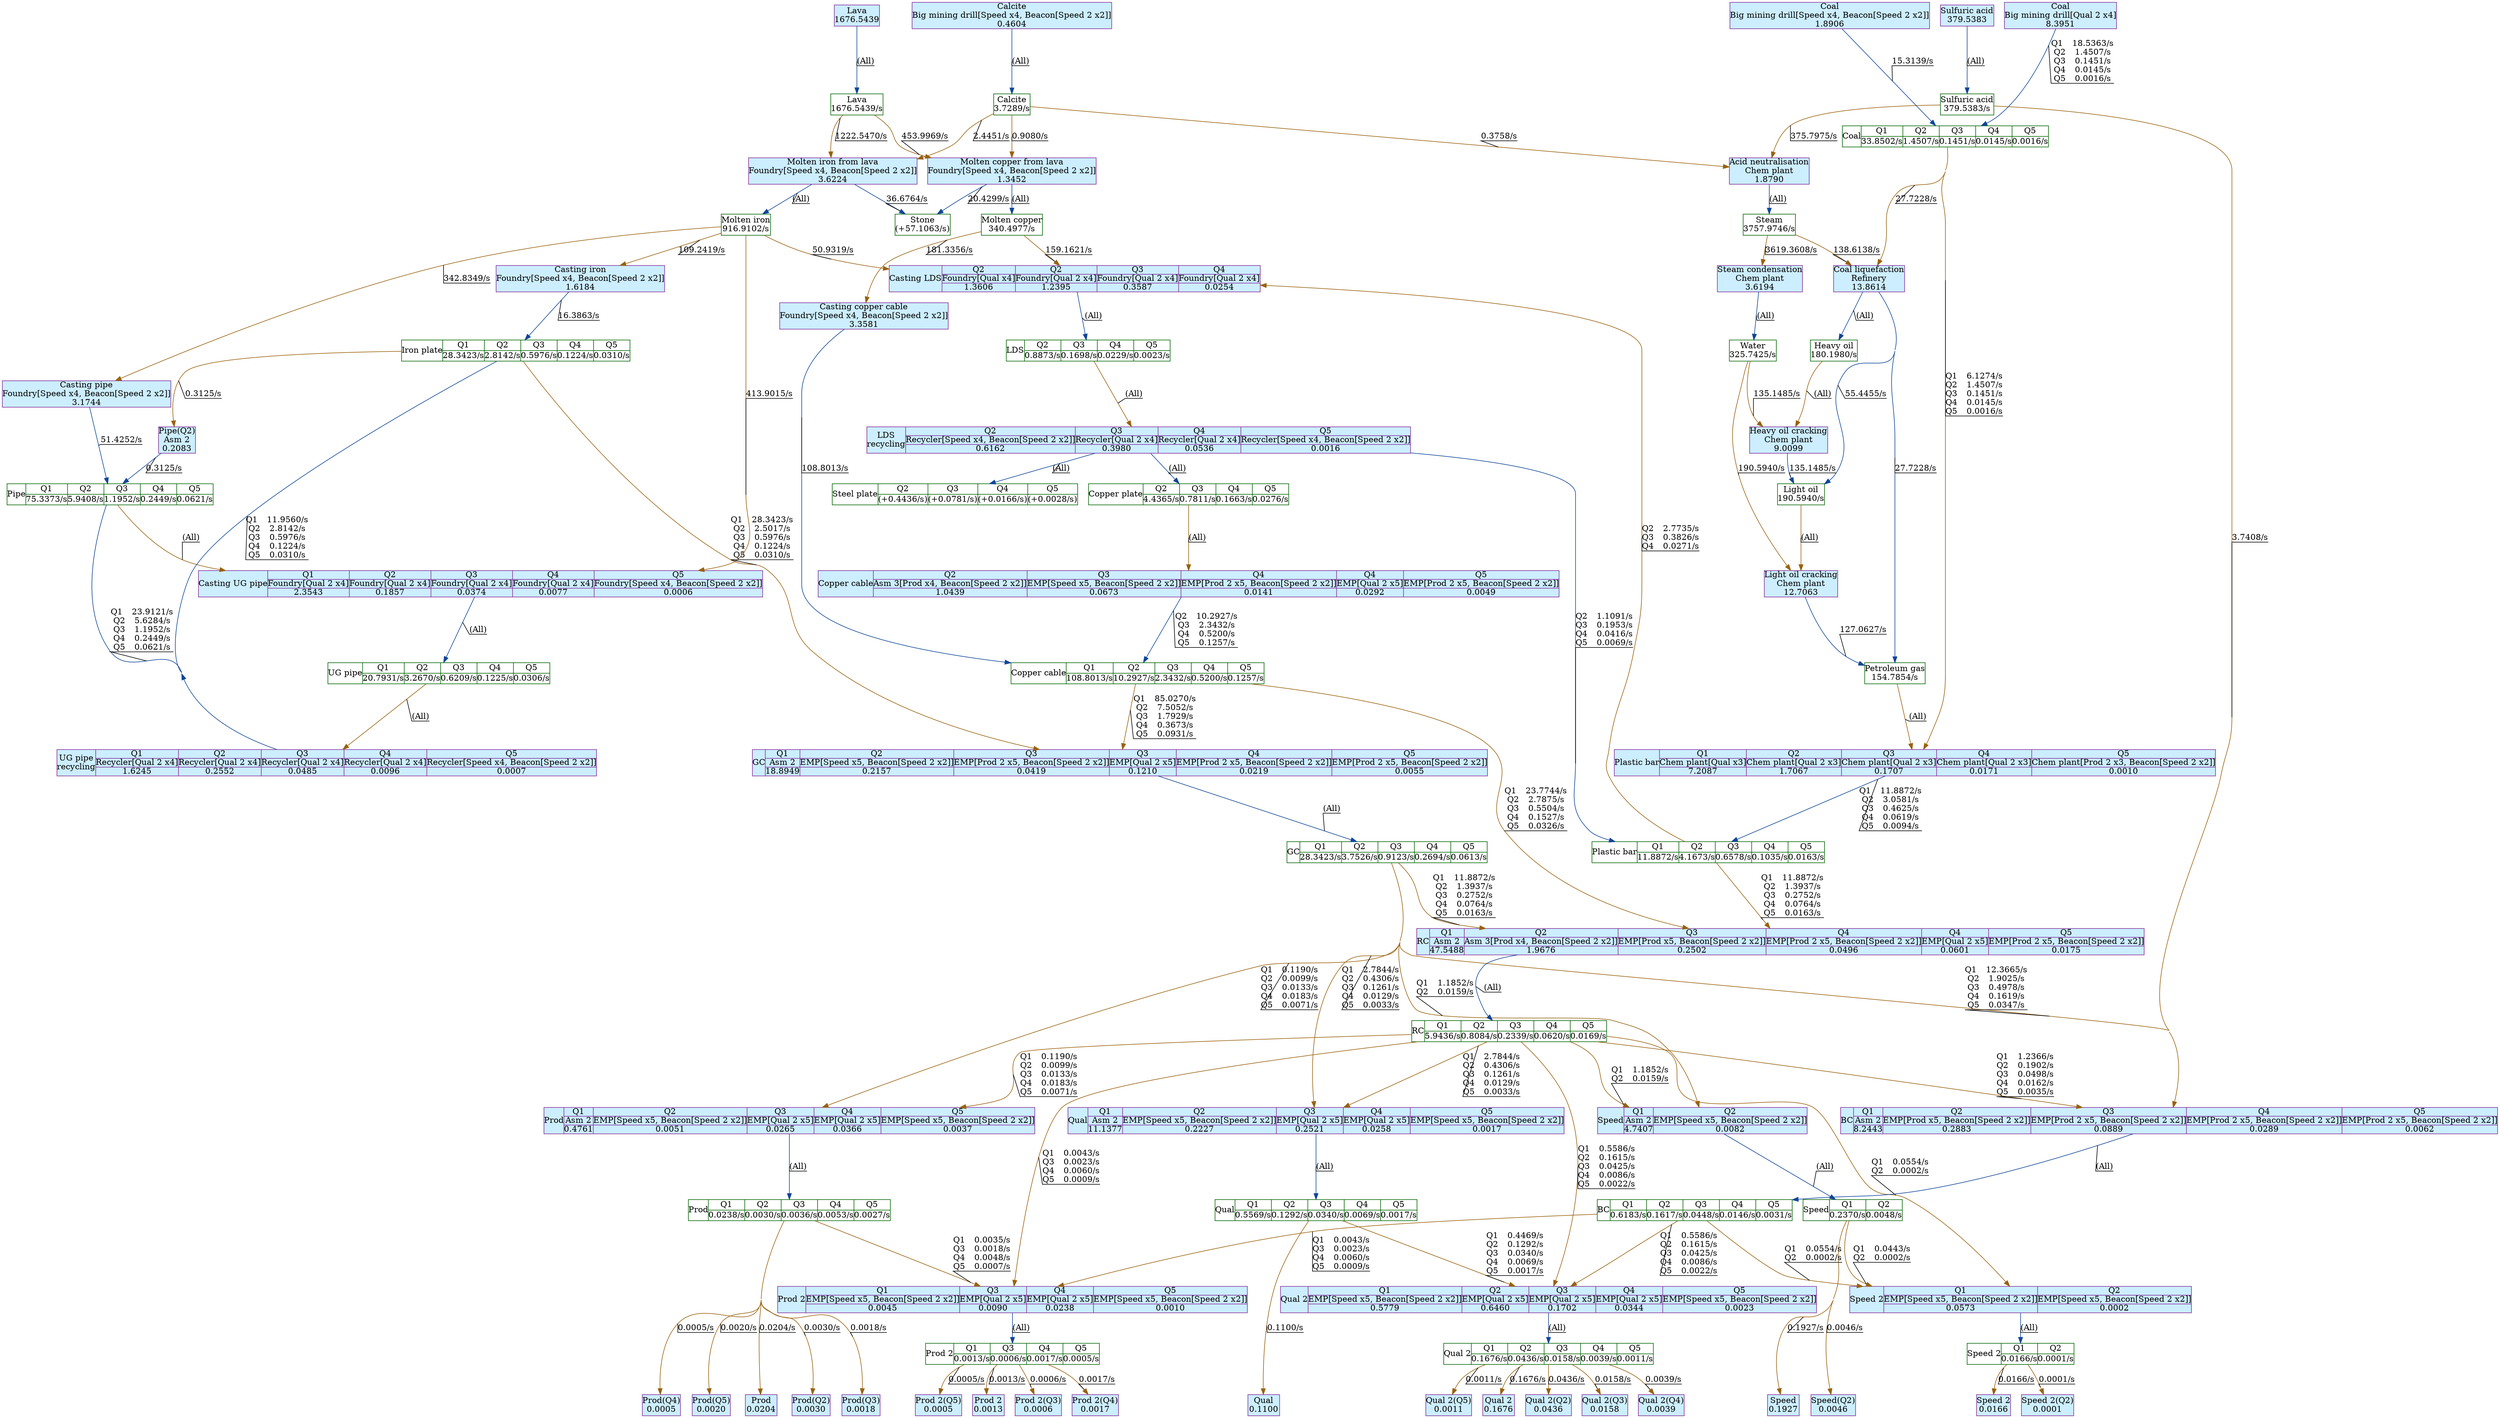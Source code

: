 digraph {
    layout="dot"
    concentrate=true
    node [shape="box"; margin=0]
    edge [decorate=true]
    0 [color="#006400"; label="Lava
1676.5439/s"]
    1 [color="#006400"; label="Sulfuric acid
379.5383/s"]
    2 [color="#006400"; label="Steam
3757.9746/s"]
    3 [color="#006400"; label="Calcite
3.7289/s"]
    4 [color="#006400"; label="Water
325.7425/s"]
    5 [color="#006400"; label="Light oil
190.5940/s"]
    6 [color="#006400"; label="Heavy oil
180.1980/s"]
    7 [color="#006400"; label="Petroleum gas
154.7854/s"]
    8 [color="#006400"; label="Molten iron
916.9102/s"]
    9 [color="#006400"; label="Stone
(+57.1063/s)"]
    10 [color="#006400"; label="Molten copper
340.4977/s"]
    11 [style="filled"; color="#842e99"; fillcolor="#cceeff"; label="Lava
1676.5439"]
    12 [style="filled"; color="#842e99"; fillcolor="#cceeff"; label="Sulfuric acid
379.5383"]
    13 [style="filled"; color="#842e99"; fillcolor="#cceeff"; label="Speed
0.1927"]
    14 [style="filled"; color="#842e99"; fillcolor="#cceeff"; label="Speed(Q2)
0.0046"]
    15 [style="filled"; color="#842e99"; fillcolor="#cceeff"; label="Prod
0.0204"]
    16 [style="filled"; color="#842e99"; fillcolor="#cceeff"; label="Prod(Q2)
0.0030"]
    17 [style="filled"; color="#842e99"; fillcolor="#cceeff"; label="Prod(Q3)
0.0018"]
    18 [style="filled"; color="#842e99"; fillcolor="#cceeff"; label="Prod(Q4)
0.0005"]
    19 [style="filled"; color="#842e99"; fillcolor="#cceeff"; label="Prod(Q5)
0.0020"]
    20 [style="filled"; color="#842e99"; fillcolor="#cceeff"; label="Qual
0.1100"]
    21 [style="filled"; color="#842e99"; fillcolor="#cceeff"; label="Speed 2
0.0166"]
    22 [style="filled"; color="#842e99"; fillcolor="#cceeff"; label="Speed 2(Q2)
0.0001"]
    23 [style="filled"; color="#842e99"; fillcolor="#cceeff"; label="Prod 2
0.0013"]
    24 [style="filled"; color="#842e99"; fillcolor="#cceeff"; label="Prod 2(Q3)
0.0006"]
    25 [style="filled"; color="#842e99"; fillcolor="#cceeff"; label="Prod 2(Q4)
0.0017"]
    26 [style="filled"; color="#842e99"; fillcolor="#cceeff"; label="Prod 2(Q5)
0.0005"]
    27 [style="filled"; color="#842e99"; fillcolor="#cceeff"; label="Qual 2
0.1676"]
    28 [style="filled"; color="#842e99"; fillcolor="#cceeff"; label="Qual 2(Q2)
0.0436"]
    29 [style="filled"; color="#842e99"; fillcolor="#cceeff"; label="Qual 2(Q3)
0.0158"]
    30 [style="filled"; color="#842e99"; fillcolor="#cceeff"; label="Qual 2(Q4)
0.0039"]
    31 [style="filled"; color="#842e99"; fillcolor="#cceeff"; label="Qual 2(Q5)
0.0011"]
    32 [style="filled"; color="#842e99"; fillcolor="#cceeff"; label="Pipe(Q2)
Asm 2
0.2083"]
    33 [style="filled"; color="#842e99"; fillcolor="#cceeff"; label="Acid neutralisation
Chem plant
1.8790"]
    34 [style="filled"; color="#842e99"; fillcolor="#cceeff"; label="Steam condensation
Chem plant
3.6194"]
    35 [style="filled"; color="#842e99"; fillcolor="#cceeff"; label="Heavy oil cracking
Chem plant
9.0099"]
    36 [style="filled"; color="#842e99"; fillcolor="#cceeff"; label="Light oil cracking
Chem plant
12.7063"]
    37 [style="filled"; color="#842e99"; fillcolor="#cceeff"; label="Coal liquefaction
Refinery
13.8614"]
    38 [style="filled"; color="#842e99"; fillcolor="#cceeff"; label="Molten iron from lava
Foundry[Speed x4, Beacon[Speed 2 x2]]
3.6224"]
    39 [style="filled"; color="#842e99"; fillcolor="#cceeff"; label="Molten copper from lava
Foundry[Speed x4, Beacon[Speed 2 x2]]
1.3452"]
    40 [style="filled"; color="#842e99"; fillcolor="#cceeff"; label="Casting iron
Foundry[Speed x4, Beacon[Speed 2 x2]]
1.6184"]
    41 [style="filled"; color="#842e99"; fillcolor="#cceeff"; label="Casting pipe
Foundry[Speed x4, Beacon[Speed 2 x2]]
3.1744"]
    42 [style="filled"; color="#842e99"; fillcolor="#cceeff"; label="Casting copper cable
Foundry[Speed x4, Beacon[Speed 2 x2]]
3.3581"]
    43 [style="filled"; color="#842e99"; fillcolor="#cceeff"; label="Calcite
Big mining drill[Speed x4, Beacon[Speed 2 x2]]
0.4604"]
    44 [style="filled"; color="#842e99"; fillcolor="#cceeff"; label="Coal
Big mining drill[Speed x4, Beacon[Speed 2 x2]]
1.8906"]
    45 [style="filled"; color="#842e99"; fillcolor="#cceeff"; label="Coal
Big mining drill[Qual 2 x4]
8.3951"]
    46 [color="#006400"; label="{Speed}|{Q1|0.2370/s}|{Q2|0.0048/s}"; shape="record"]
    47 [color="#006400"; label="{Prod}|{Q1|0.0238/s}|{Q2|0.0030/s}|{Q3|0.0036/s}|{Q4|0.0053/s}|{Q5|0.0027/s}"; shape="record"]
    48 [color="#006400"; label="{Qual}|{Q1|0.5569/s}|{Q2|0.1292/s}|{Q3|0.0340/s}|{Q4|0.0069/s}|{Q5|0.0017/s}"; shape="record"]
    49 [color="#006400"; label="{Speed 2}|{Q1|0.0166/s}|{Q2|0.0001/s}"; shape="record"]
    50 [color="#006400"; label="{Prod 2}|{Q1|0.0013/s}|{Q3|0.0006/s}|{Q4|0.0017/s}|{Q5|0.0005/s}"; shape="record"]
    51 [color="#006400"; label="{Qual 2}|{Q1|0.1676/s}|{Q2|0.0436/s}|{Q3|0.0158/s}|{Q4|0.0039/s}|{Q5|0.0011/s}"; shape="record"]
    52 [color="#006400"; label="{Copper cable}|{Q1|108.8013/s}|{Q2|10.2927/s}|{Q3|2.3432/s}|{Q4|0.5200/s}|{Q5|0.1257/s}"; shape="record"]
    53 [color="#006400"; label="{Copper plate}|{Q2|4.4365/s}|{Q3|0.7811/s}|{Q4|0.1663/s}|{Q5|0.0276/s}"; shape="record"]
    54 [color="#006400"; label="{RC}|{Q1|5.9436/s}|{Q2|0.8084/s}|{Q3|0.2339/s}|{Q4|0.0620/s}|{Q5|0.0169/s}"; shape="record"]
    55 [color="#006400"; label="{GC}|{Q1|28.3423/s}|{Q2|3.7526/s}|{Q3|0.9123/s}|{Q4|0.2694/s}|{Q5|0.0613/s}"; shape="record"]
    56 [color="#006400"; label="{Plastic bar}|{Q1|11.8872/s}|{Q2|4.1673/s}|{Q3|0.6578/s}|{Q4|0.1035/s}|{Q5|0.0163/s}"; shape="record"]
    57 [color="#006400"; label="{Pipe}|{Q1|75.3373/s}|{Q2|5.9408/s}|{Q3|1.1952/s}|{Q4|0.2449/s}|{Q5|0.0621/s}"; shape="record"]
    58 [color="#006400"; label="{Iron plate}|{Q1|28.3423/s}|{Q2|2.8142/s}|{Q3|0.5976/s}|{Q4|0.1224/s}|{Q5|0.0310/s}"; shape="record"]
    59 [color="#006400"; label="{BC}|{Q1|0.6183/s}|{Q2|0.1617/s}|{Q3|0.0448/s}|{Q4|0.0146/s}|{Q5|0.0031/s}"; shape="record"]
    60 [color="#006400"; label="{Coal}|{Q1|33.8502/s}|{Q2|1.4507/s}|{Q3|0.1451/s}|{Q4|0.0145/s}|{Q5|0.0016/s}"; shape="record"]
    61 [color="#006400"; label="{UG pipe}|{Q1|20.7931/s}|{Q2|3.2670/s}|{Q3|0.6209/s}|{Q4|0.1225/s}|{Q5|0.0306/s}"; shape="record"]
    62 [color="#006400"; label="{LDS}|{Q2|0.8873/s}|{Q3|0.1698/s}|{Q4|0.0229/s}|{Q5|0.0023/s}"; shape="record"]
    63 [color="#006400"; label="{Steel plate}|{Q2|(+0.4436/s)}|{Q3|(+0.0781/s)}|{Q4|(+0.0166/s)}|{Q5|(+0.0028/s)}"; shape="record"]
    64 [style="filled"; color="#842e99"; fillcolor="#cceeff"; label="{Copper cable}|{Q2|Asm 3[Prod x4, Beacon[Speed 2 x2]]|1.0439}|{Q3|EMP[Speed x5, Beacon[Speed 2 x2]]|0.0673}|{Q4|EMP[Prod 2 x5, Beacon[Speed 2 x2]]|0.0141}|{Q4|EMP[Qual 2 x5]|0.0292}|{Q5|EMP[Prod 2 x5, Beacon[Speed 2 x2]]|0.0049}"; shape="record"]
    65 [style="filled"; color="#842e99"; fillcolor="#cceeff"; label="{RC}|{Q1|Asm 2|47.5488}|{Q2|Asm 3[Prod x4, Beacon[Speed 2 x2]]|1.9676}|{Q3|EMP[Prod x5, Beacon[Speed 2 x2]]|0.2502}|{Q4|EMP[Prod 2 x5, Beacon[Speed 2 x2]]|0.0496}|{Q4|EMP[Qual 2 x5]|0.0601}|{Q5|EMP[Prod 2 x5, Beacon[Speed 2 x2]]|0.0175}"; shape="record"]
    66 [style="filled"; color="#842e99"; fillcolor="#cceeff"; label="{Speed}|{Q1|Asm 2|4.7407}|{Q2|EMP[Speed x5, Beacon[Speed 2 x2]]|0.0082}"; shape="record"]
    67 [style="filled"; color="#842e99"; fillcolor="#cceeff"; label="{Prod}|{Q1|Asm 2|0.4761}|{Q2|EMP[Speed x5, Beacon[Speed 2 x2]]|0.0051}|{Q3|EMP[Qual 2 x5]|0.0265}|{Q4|EMP[Qual 2 x5]|0.0366}|{Q5|EMP[Speed x5, Beacon[Speed 2 x2]]|0.0037}"; shape="record"]
    68 [style="filled"; color="#842e99"; fillcolor="#cceeff"; label="{GC}|{Q1|Asm 2|18.8949}|{Q2|EMP[Speed x5, Beacon[Speed 2 x2]]|0.2157}|{Q3|EMP[Prod 2 x5, Beacon[Speed 2 x2]]|0.0419}|{Q3|EMP[Qual 2 x5]|0.1210}|{Q4|EMP[Prod 2 x5, Beacon[Speed 2 x2]]|0.0219}|{Q5|EMP[Prod 2 x5, Beacon[Speed 2 x2]]|0.0055}"; shape="record"]
    69 [style="filled"; color="#842e99"; fillcolor="#cceeff"; label="{Qual}|{Q1|Asm 2|11.1377}|{Q2|EMP[Speed x5, Beacon[Speed 2 x2]]|0.2227}|{Q3|EMP[Qual 2 x5]|0.2521}|{Q4|EMP[Qual 2 x5]|0.0258}|{Q5|EMP[Speed x5, Beacon[Speed 2 x2]]|0.0017}"; shape="record"]
    70 [style="filled"; color="#842e99"; fillcolor="#cceeff"; label="{BC}|{Q1|Asm 2|8.2443}|{Q2|EMP[Prod x5, Beacon[Speed 2 x2]]|0.2883}|{Q3|EMP[Prod 2 x5, Beacon[Speed 2 x2]]|0.0889}|{Q4|EMP[Prod 2 x5, Beacon[Speed 2 x2]]|0.0289}|{Q5|EMP[Prod 2 x5, Beacon[Speed 2 x2]]|0.0062}"; shape="record"]
    71 [style="filled"; color="#842e99"; fillcolor="#cceeff"; label="{Plastic bar}|{Q1|Chem plant[Qual x3]|7.2087}|{Q2|Chem plant[Qual 2 x3]|1.7067}|{Q3|Chem plant[Qual 2 x3]|0.1707}|{Q4|Chem plant[Qual 2 x3]|0.0171}|{Q5|Chem plant[Prod 2 x3, Beacon[Speed 2 x2]]|0.0010}"; shape="record"]
    72 [style="filled"; color="#842e99"; fillcolor="#cceeff"; label="{Casting UG pipe}|{Q1|Foundry[Qual 2 x4]|2.3543}|{Q2|Foundry[Qual 2 x4]|0.1857}|{Q3|Foundry[Qual 2 x4]|0.0374}|{Q4|Foundry[Qual 2 x4]|0.0077}|{Q5|Foundry[Speed x4, Beacon[Speed 2 x2]]|0.0006}"; shape="record"]
    73 [style="filled"; color="#842e99"; fillcolor="#cceeff"; label="{Casting LDS}|{Q2|Foundry[Qual x4]|1.3606}|{Q2|Foundry[Qual 2 x4]|1.2395}|{Q3|Foundry[Qual 2 x4]|0.3587}|{Q4|Foundry[Qual 2 x4]|0.0254}"; shape="record"]
    74 [style="filled"; color="#842e99"; fillcolor="#cceeff"; label="{UG pipe\nrecycling}|{Q1|Recycler[Qual 2 x4]|1.6245}|{Q2|Recycler[Qual 2 x4]|0.2552}|{Q3|Recycler[Qual 2 x4]|0.0485}|{Q4|Recycler[Qual 2 x4]|0.0096}|{Q5|Recycler[Speed x4, Beacon[Speed 2 x2]]|0.0007}"; shape="record"]
    75 [style="filled"; color="#842e99"; fillcolor="#cceeff"; label="{LDS\nrecycling}|{Q2|Recycler[Speed x4, Beacon[Speed 2 x2]]|0.6162}|{Q3|Recycler[Qual 2 x4]|0.3980}|{Q4|Recycler[Qual 2 x4]|0.0536}|{Q5|Recycler[Speed x4, Beacon[Speed 2 x2]]|0.0016}"; shape="record"]
    76 [style="filled"; color="#842e99"; fillcolor="#cceeff"; label="{Speed 2}|{Q1|EMP[Speed x5, Beacon[Speed 2 x2]]|0.0573}|{Q2|EMP[Speed x5, Beacon[Speed 2 x2]]|0.0002}"; shape="record"]
    77 [style="filled"; color="#842e99"; fillcolor="#cceeff"; label="{Prod 2}|{Q1|EMP[Speed x5, Beacon[Speed 2 x2]]|0.0045}|{Q3|EMP[Qual 2 x5]|0.0090}|{Q4|EMP[Qual 2 x5]|0.0238}|{Q5|EMP[Speed x5, Beacon[Speed 2 x2]]|0.0010}"; shape="record"]
    78 [style="filled"; color="#842e99"; fillcolor="#cceeff"; label="{Qual 2}|{Q1|EMP[Speed x5, Beacon[Speed 2 x2]]|0.5779}|{Q2|EMP[Qual 2 x5]|0.6460}|{Q3|EMP[Qual 2 x5]|0.1702}|{Q4|EMP[Qual 2 x5]|0.0344}|{Q5|EMP[Speed x5, Beacon[Speed 2 x2]]|0.0023}"; shape="record"]
    0 -> 38 [color="#99620f"; label="1222.5470/s
"]
    0 -> 39 [color="#99620f"; label="453.9969/s
"]
    1 -> 33 [color="#99620f"; label="375.7975/s
"]
    1 -> 70 [color="#99620f"; label="3.7408/s
"]
    2 -> 34 [color="#99620f"; label="3619.3608/s
"]
    2 -> 37 [color="#99620f"; label="138.6138/s
"]
    3 -> 33 [color="#99620f"; label="0.3758/s
"]
    3 -> 38 [color="#99620f"; label="2.4451/s
"]
    3 -> 39 [color="#99620f"; label="0.9080/s
"]
    4 -> 35 [color="#99620f"; label="135.1485/s
"]
    4 -> 36 [color="#99620f"; label="190.5940/s
"]
    5 -> 36 [color="#99620f"; label="(All)"]
    6 -> 35 [color="#99620f"; label="(All)"]
    7 -> 71 [color="#99620f"; label="(All)"]
    8 -> 40 [color="#99620f"; label="109.2419/s
"]
    8 -> 41 [color="#99620f"; label="342.8349/s
"]
    8 -> 72 [color="#99620f"; label="413.9015/s
"]
    8 -> 73 [color="#99620f"; label="50.9319/s
"]
    10 -> 42 [color="#99620f"; label="181.3356/s
"]
    10 -> 73 [color="#99620f"; label="159.1621/s
"]
    11 -> 0 [color="#0f4699"; label="(All)"]
    12 -> 1 [color="#0f4699"; label="(All)"]
    32 -> 57 [color="#0f4699"; label="0.3125/s
"]
    33 -> 2 [color="#0f4699"; label="(All)"]
    34 -> 4 [color="#0f4699"; label="(All)"]
    35 -> 5 [color="#0f4699"; label="135.1485/s
"]
    36 -> 7 [color="#0f4699"; label="127.0627/s
"]
    37 -> 6 [color="#0f4699"; label="(All)"]
    37 -> 5 [color="#0f4699"; label="55.4455/s
"]
    37 -> 7 [color="#0f4699"; label="27.7228/s
"]
    38 -> 8 [color="#0f4699"; label="(All)"]
    38 -> 9 [color="#0f4699"; label="36.6764/s
"]
    39 -> 10 [color="#0f4699"; label="(All)"]
    39 -> 9 [color="#0f4699"; label="20.4299/s
"]
    40 -> 58 [color="#0f4699"; label="16.3863/s
"]
    41 -> 57 [color="#0f4699"; label="51.4252/s
"]
    42 -> 52 [color="#0f4699"; label="108.8013/s
"]
    43 -> 3 [color="#0f4699"; label="(All)"]
    44 -> 60 [color="#0f4699"; label="15.3139/s
"]
    45 -> 60 [color="#0f4699"; label="Q1	18.5363/s
Q2	1.4507/s
Q3	0.1451/s
Q4	0.0145/s
Q5	0.0016/s
"]
    46 -> 13 [color="#99620f"; label="0.1927/s
"]
    46 -> 14 [color="#99620f"; label="0.0046/s
"]
    46 -> 76 [color="#99620f"; label="Q1	0.0443/s
Q2	0.0002/s
"]
    47 -> 15 [color="#99620f"; label="0.0204/s
"]
    47 -> 16 [color="#99620f"; label="0.0030/s
"]
    47 -> 17 [color="#99620f"; label="0.0018/s
"]
    47 -> 18 [color="#99620f"; label="0.0005/s
"]
    47 -> 19 [color="#99620f"; label="0.0020/s
"]
    47 -> 77 [color="#99620f"; label="Q1	0.0035/s
Q3	0.0018/s
Q4	0.0048/s
Q5	0.0007/s
"]
    48 -> 20 [color="#99620f"; label="0.1100/s
"]
    48 -> 78 [color="#99620f"; label="Q1	0.4469/s
Q2	0.1292/s
Q3	0.0340/s
Q4	0.0069/s
Q5	0.0017/s
"]
    49 -> 21 [color="#99620f"; label="0.0166/s
"]
    49 -> 22 [color="#99620f"; label="0.0001/s
"]
    50 -> 23 [color="#99620f"; label="0.0013/s
"]
    50 -> 24 [color="#99620f"; label="0.0006/s
"]
    50 -> 25 [color="#99620f"; label="0.0017/s
"]
    50 -> 26 [color="#99620f"; label="0.0005/s
"]
    51 -> 27 [color="#99620f"; label="0.1676/s
"]
    51 -> 28 [color="#99620f"; label="0.0436/s
"]
    51 -> 29 [color="#99620f"; label="0.0158/s
"]
    51 -> 30 [color="#99620f"; label="0.0039/s
"]
    51 -> 31 [color="#99620f"; label="0.0011/s
"]
    52 -> 65 [color="#99620f"; label="Q1	23.7744/s
Q2	2.7875/s
Q3	0.5504/s
Q4	0.1527/s
Q5	0.0326/s
"]
    52 -> 68 [color="#99620f"; label="Q1	85.0270/s
Q2	7.5052/s
Q3	1.7929/s
Q4	0.3673/s
Q5	0.0931/s
"]
    53 -> 64 [color="#99620f"; label="(All)"]
    54 -> 66 [color="#99620f"; label="Q1	1.1852/s
Q2	0.0159/s
"]
    54 -> 67 [color="#99620f"; label="Q1	0.1190/s
Q2	0.0099/s
Q3	0.0133/s
Q4	0.0183/s
Q5	0.0071/s
"]
    54 -> 69 [color="#99620f"; label="Q1	2.7844/s
Q2	0.4306/s
Q3	0.1261/s
Q4	0.0129/s
Q5	0.0033/s
"]
    54 -> 70 [color="#99620f"; label="Q1	1.2366/s
Q2	0.1902/s
Q3	0.0498/s
Q4	0.0162/s
Q5	0.0035/s
"]
    54 -> 76 [color="#99620f"; label="Q1	0.0554/s
Q2	0.0002/s
"]
    54 -> 77 [color="#99620f"; label="Q1	0.0043/s
Q3	0.0023/s
Q4	0.0060/s
Q5	0.0009/s
"]
    54 -> 78 [color="#99620f"; label="Q1	0.5586/s
Q2	0.1615/s
Q3	0.0425/s
Q4	0.0086/s
Q5	0.0022/s
"]
    55 -> 65 [color="#99620f"; label="Q1	11.8872/s
Q2	1.3937/s
Q3	0.2752/s
Q4	0.0764/s
Q5	0.0163/s
"]
    55 -> 66 [color="#99620f"; label="Q1	1.1852/s
Q2	0.0159/s
"]
    55 -> 67 [color="#99620f"; label="Q1	0.1190/s
Q2	0.0099/s
Q3	0.0133/s
Q4	0.0183/s
Q5	0.0071/s
"]
    55 -> 69 [color="#99620f"; label="Q1	2.7844/s
Q2	0.4306/s
Q3	0.1261/s
Q4	0.0129/s
Q5	0.0033/s
"]
    55 -> 70 [color="#99620f"; label="Q1	12.3665/s
Q2	1.9025/s
Q3	0.4978/s
Q4	0.1619/s
Q5	0.0347/s
"]
    56 -> 65 [color="#99620f"; label="Q1	11.8872/s
Q2	1.3937/s
Q3	0.2752/s
Q4	0.0764/s
Q5	0.0163/s
"]
    56 -> 73 [color="#99620f"; label="Q2	2.7735/s
Q3	0.3826/s
Q4	0.0271/s
"]
    57 -> 72 [color="#99620f"; label="(All)"]
    58 -> 32 [color="#99620f"; label="0.3125/s
"]
    58 -> 68 [color="#99620f"; label="Q1	28.3423/s
Q2	2.5017/s
Q3	0.5976/s
Q4	0.1224/s
Q5	0.0310/s
"]
    59 -> 76 [color="#99620f"; label="Q1	0.0554/s
Q2	0.0002/s
"]
    59 -> 77 [color="#99620f"; label="Q1	0.0043/s
Q3	0.0023/s
Q4	0.0060/s
Q5	0.0009/s
"]
    59 -> 78 [color="#99620f"; label="Q1	0.5586/s
Q2	0.1615/s
Q3	0.0425/s
Q4	0.0086/s
Q5	0.0022/s
"]
    60 -> 37 [color="#99620f"; label="27.7228/s
"]
    60 -> 71 [color="#99620f"; label="Q1	6.1274/s
Q2	1.4507/s
Q3	0.1451/s
Q4	0.0145/s
Q5	0.0016/s
"]
    61 -> 74 [color="#99620f"; label="(All)"]
    62 -> 75 [color="#99620f"; label="(All)"]
    64 -> 52 [color="#0f4699"; label="Q2	10.2927/s
Q3	2.3432/s
Q4	0.5200/s
Q5	0.1257/s
"]
    65 -> 54 [color="#0f4699"; label="(All)"]
    66 -> 46 [color="#0f4699"; label="(All)"]
    67 -> 47 [color="#0f4699"; label="(All)"]
    68 -> 55 [color="#0f4699"; label="(All)"]
    69 -> 48 [color="#0f4699"; label="(All)"]
    70 -> 59 [color="#0f4699"; label="(All)"]
    71 -> 56 [color="#0f4699"; label="Q1	11.8872/s
Q2	3.0581/s
Q3	0.4625/s
Q4	0.0619/s
Q5	0.0094/s
"]
    72 -> 61 [color="#0f4699"; label="(All)"]
    73 -> 62 [color="#0f4699"; label="(All)"]
    74 -> 57 [color="#0f4699"; label="Q1	23.9121/s
Q2	5.6284/s
Q3	1.1952/s
Q4	0.2449/s
Q5	0.0621/s
"]
    74 -> 58 [color="#0f4699"; label="Q1	11.9560/s
Q2	2.8142/s
Q3	0.5976/s
Q4	0.1224/s
Q5	0.0310/s
"]
    75 -> 53 [color="#0f4699"; label="(All)"]
    75 -> 56 [color="#0f4699"; label="Q2	1.1091/s
Q3	0.1953/s
Q4	0.0416/s
Q5	0.0069/s
"]
    75 -> 63 [color="#0f4699"; label="(All)"]
    76 -> 49 [color="#0f4699"; label="(All)"]
    77 -> 50 [color="#0f4699"; label="(All)"]
    78 -> 51 [color="#0f4699"; label="(All)"]
    subgraph {
        rank="source"
        11
        12
        43
        44
        45
    }
    subgraph {
        rank="sink"
        13
        14
        15
        16
        17
        18
        19
        20
        21
        22
        23
        24
        25
        26
        27
        28
        29
        30
        31
    }
}
